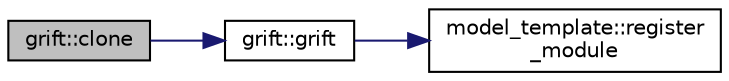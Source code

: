digraph "grift::clone"
{
 // INTERACTIVE_SVG=YES
 // LATEX_PDF_SIZE
  edge [fontname="Helvetica",fontsize="10",labelfontname="Helvetica",labelfontsize="10"];
  node [fontname="Helvetica",fontsize="10",shape=record];
  rankdir="LR";
  Node1 [label="grift::clone",height=0.2,width=0.4,color="black", fillcolor="grey75", style="filled", fontcolor="black",tooltip="Creates a clone of the model template."];
  Node1 -> Node2 [color="midnightblue",fontsize="10",style="solid",fontname="Helvetica"];
  Node2 [label="grift::grift",height=0.2,width=0.4,color="black", fillcolor="white", style="filled",URL="$classgrift.html#a8c3babc97f67eedd8105da8e245bdcef",tooltip=" "];
  Node2 -> Node3 [color="midnightblue",fontsize="10",style="solid",fontname="Helvetica"];
  Node3 [label="model_template::register\l_module",height=0.2,width=0.4,color="black", fillcolor="white", style="filled",URL="$classmodel__template.html#a456e96f75278fed9c8d6f4dbff885e39",tooltip="Registers a PyTorch sequential module with the model."];
}
